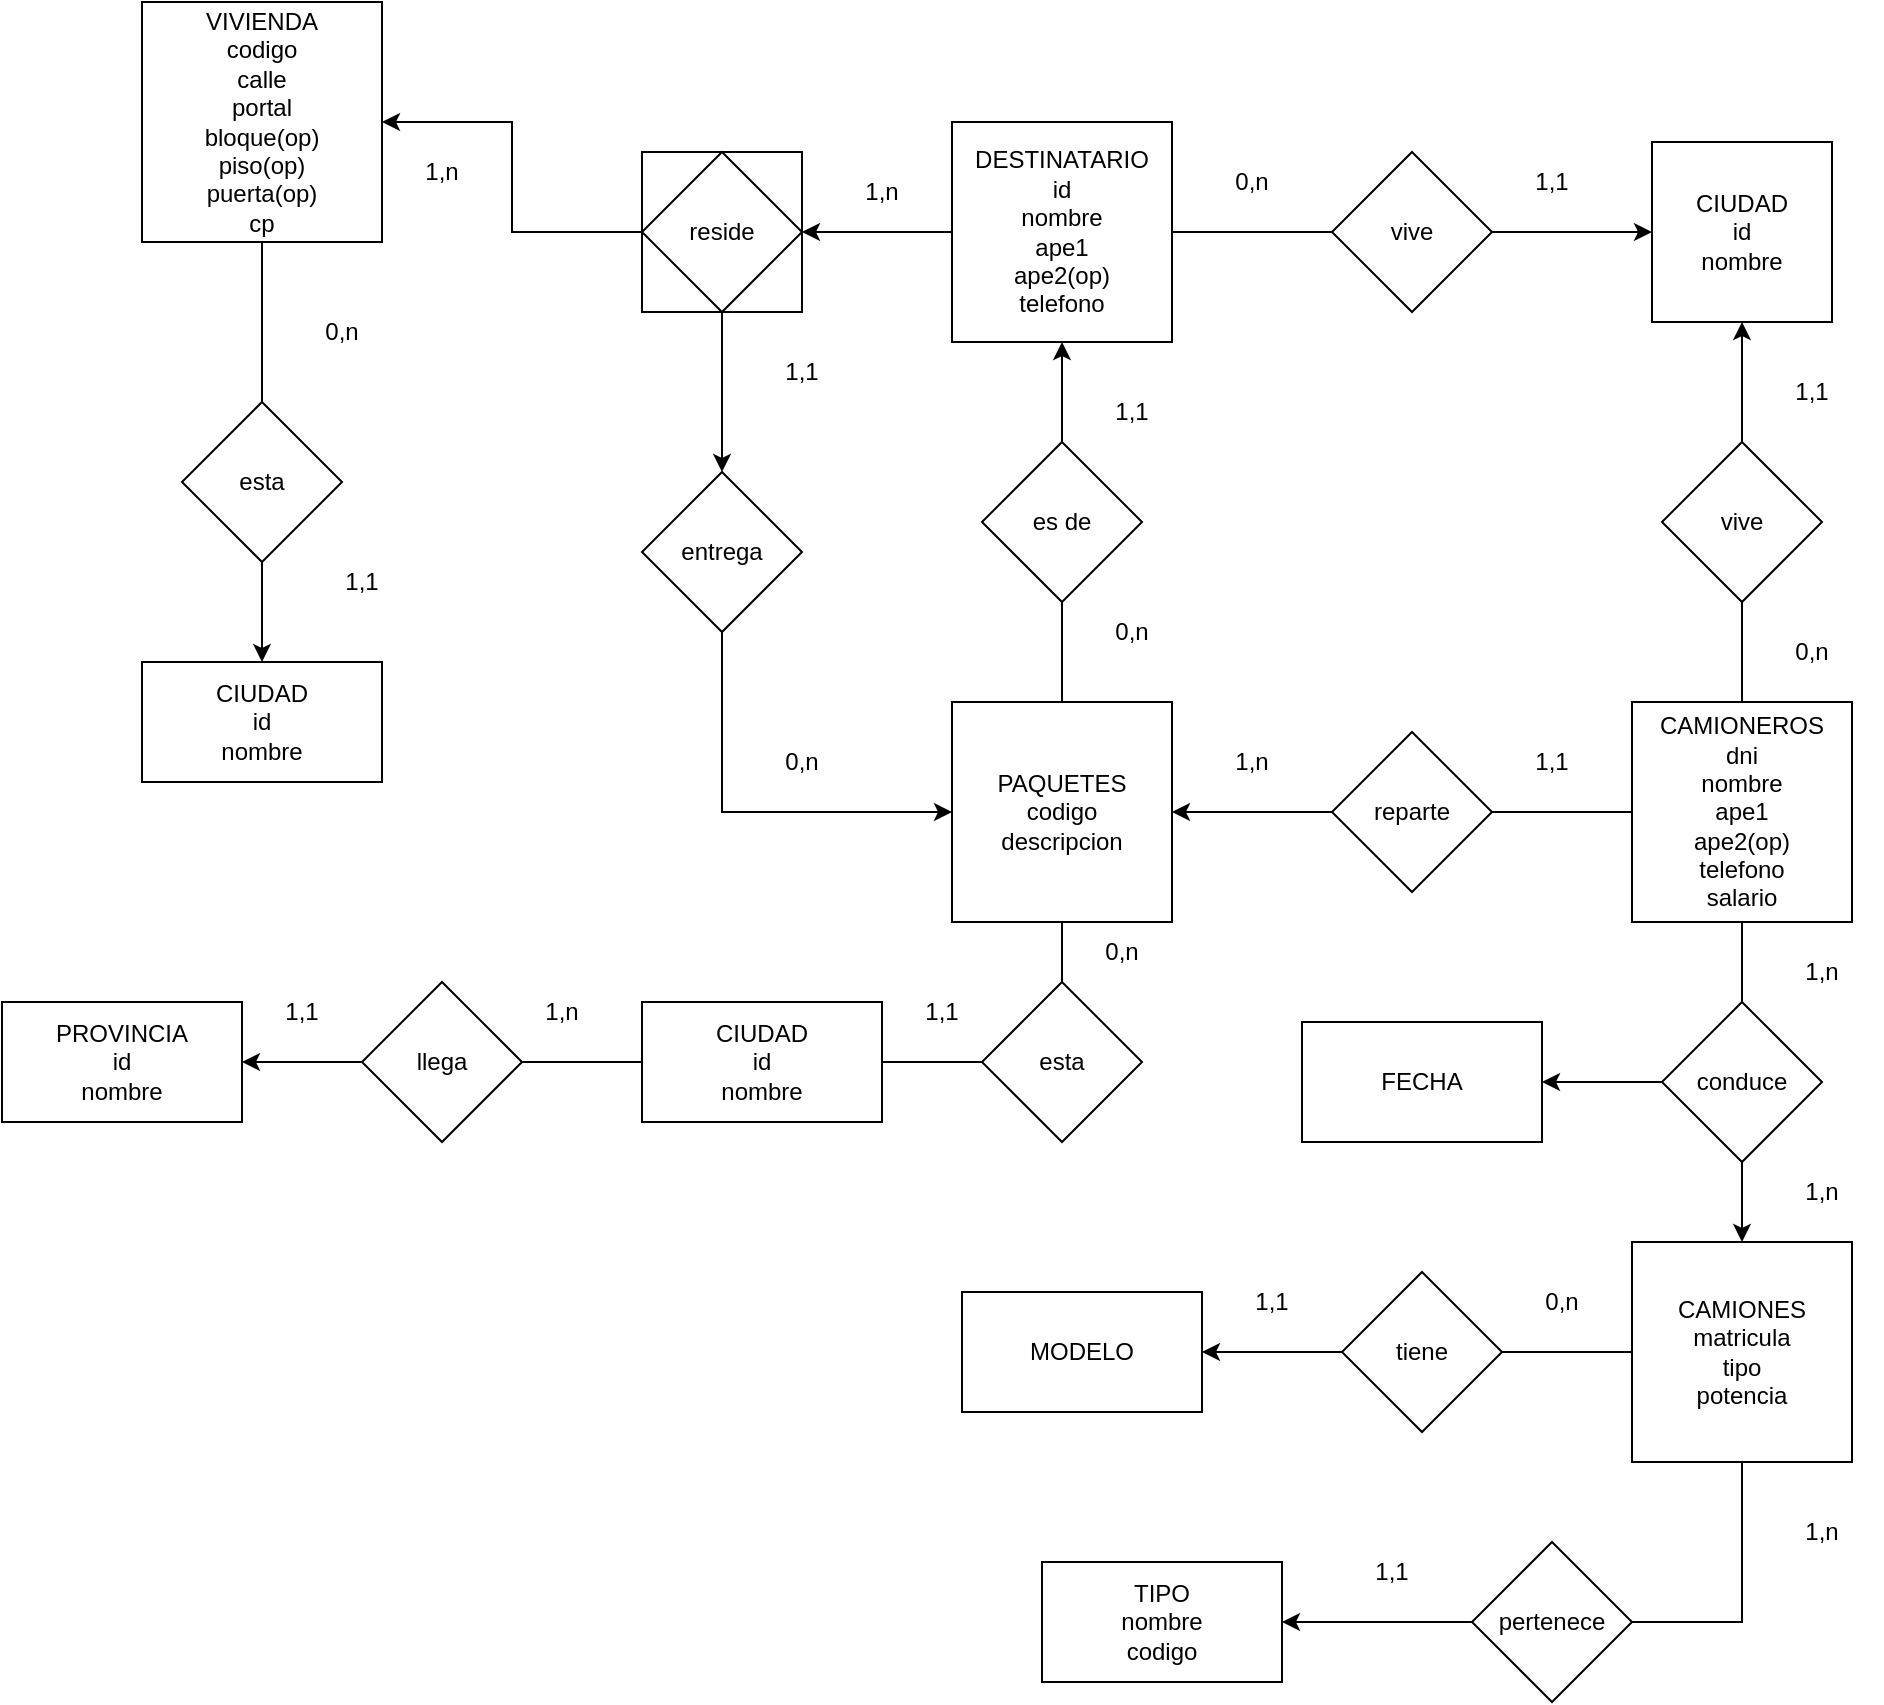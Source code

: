 <mxfile version="20.8.10" type="device"><diagram id="R2lEEEUBdFMjLlhIrx00" name="Page-1"><mxGraphModel dx="1688" dy="1029" grid="1" gridSize="10" guides="1" tooltips="1" connect="1" arrows="1" fold="1" page="1" pageScale="1" pageWidth="850" pageHeight="1100" math="0" shadow="0" extFonts="Permanent Marker^https://fonts.googleapis.com/css?family=Permanent+Marker"><root><mxCell id="0"/><mxCell id="1" parent="0"/><mxCell id="HMDXviRATjgL3UlO5eOh-4" value="" style="edgeStyle=orthogonalEdgeStyle;rounded=0;orthogonalLoop=1;jettySize=auto;html=1;startArrow=none;" edge="1" parent="1" source="HMDXviRATjgL3UlO5eOh-6" target="HMDXviRATjgL3UlO5eOh-3"><mxGeometry relative="1" as="geometry"/></mxCell><mxCell id="HMDXviRATjgL3UlO5eOh-15" style="edgeStyle=orthogonalEdgeStyle;rounded=0;orthogonalLoop=1;jettySize=auto;html=1;startArrow=none;" edge="1" parent="1" source="HMDXviRATjgL3UlO5eOh-16" target="HMDXviRATjgL3UlO5eOh-11"><mxGeometry relative="1" as="geometry"/></mxCell><mxCell id="HMDXviRATjgL3UlO5eOh-48" value="" style="edgeStyle=orthogonalEdgeStyle;rounded=0;orthogonalLoop=1;jettySize=auto;html=1;startArrow=none;" edge="1" parent="1" source="HMDXviRATjgL3UlO5eOh-49" target="HMDXviRATjgL3UlO5eOh-47"><mxGeometry relative="1" as="geometry"/></mxCell><mxCell id="HMDXviRATjgL3UlO5eOh-2" value="CAMIONEROS&lt;br&gt;dni&lt;br&gt;nombre&lt;br&gt;ape1&lt;br&gt;ape2(op)&lt;br&gt;telefono&lt;br&gt;salario" style="whiteSpace=wrap;html=1;aspect=fixed;" vertex="1" parent="1"><mxGeometry x="535" y="440" width="110" height="110" as="geometry"/></mxCell><mxCell id="HMDXviRATjgL3UlO5eOh-10" value="" style="edgeStyle=orthogonalEdgeStyle;rounded=0;orthogonalLoop=1;jettySize=auto;html=1;startArrow=none;" edge="1" parent="1" source="HMDXviRATjgL3UlO5eOh-24" target="HMDXviRATjgL3UlO5eOh-9"><mxGeometry relative="1" as="geometry"/></mxCell><mxCell id="HMDXviRATjgL3UlO5eOh-42" value="" style="edgeStyle=orthogonalEdgeStyle;rounded=0;orthogonalLoop=1;jettySize=auto;html=1;startArrow=none;" edge="1" parent="1" source="HMDXviRATjgL3UlO5eOh-89" target="HMDXviRATjgL3UlO5eOh-41"><mxGeometry relative="1" as="geometry"/></mxCell><mxCell id="HMDXviRATjgL3UlO5eOh-3" value="PAQUETES&lt;br&gt;codigo&lt;br&gt;descripcion" style="whiteSpace=wrap;html=1;aspect=fixed;" vertex="1" parent="1"><mxGeometry x="195" y="440" width="110" height="110" as="geometry"/></mxCell><mxCell id="HMDXviRATjgL3UlO5eOh-5" value="" style="edgeStyle=orthogonalEdgeStyle;rounded=0;orthogonalLoop=1;jettySize=auto;html=1;endArrow=none;" edge="1" parent="1" source="HMDXviRATjgL3UlO5eOh-2" target="HMDXviRATjgL3UlO5eOh-6"><mxGeometry relative="1" as="geometry"><mxPoint x="535" y="495.0" as="sourcePoint"/><mxPoint x="305" y="495.0" as="targetPoint"/></mxGeometry></mxCell><mxCell id="HMDXviRATjgL3UlO5eOh-6" value="reparte" style="rhombus;whiteSpace=wrap;html=1;" vertex="1" parent="1"><mxGeometry x="385" y="455" width="80" height="80" as="geometry"/></mxCell><mxCell id="HMDXviRATjgL3UlO5eOh-7" value="1,n" style="text;html=1;strokeColor=none;fillColor=none;align=center;verticalAlign=middle;whiteSpace=wrap;rounded=0;" vertex="1" parent="1"><mxGeometry x="315" y="455" width="60" height="30" as="geometry"/></mxCell><mxCell id="HMDXviRATjgL3UlO5eOh-8" value="1,1" style="text;html=1;strokeColor=none;fillColor=none;align=center;verticalAlign=middle;whiteSpace=wrap;rounded=0;" vertex="1" parent="1"><mxGeometry x="465" y="455" width="60" height="30" as="geometry"/></mxCell><mxCell id="HMDXviRATjgL3UlO5eOh-12" value="" style="edgeStyle=orthogonalEdgeStyle;rounded=0;orthogonalLoop=1;jettySize=auto;html=1;startArrow=none;" edge="1" parent="1" source="HMDXviRATjgL3UlO5eOh-13" target="HMDXviRATjgL3UlO5eOh-11"><mxGeometry relative="1" as="geometry"/></mxCell><mxCell id="HMDXviRATjgL3UlO5eOh-74" style="edgeStyle=orthogonalEdgeStyle;rounded=0;orthogonalLoop=1;jettySize=auto;html=1;entryX=1;entryY=0.5;entryDx=0;entryDy=0;" edge="1" parent="1" source="HMDXviRATjgL3UlO5eOh-9" target="HMDXviRATjgL3UlO5eOh-72"><mxGeometry relative="1" as="geometry"/></mxCell><mxCell id="HMDXviRATjgL3UlO5eOh-9" value="DESTINATARIO&lt;br&gt;id&lt;br&gt;nombre&lt;br&gt;ape1&lt;br&gt;ape2(op)&lt;br&gt;telefono" style="whiteSpace=wrap;html=1;aspect=fixed;" vertex="1" parent="1"><mxGeometry x="195" y="150" width="110" height="110" as="geometry"/></mxCell><mxCell id="HMDXviRATjgL3UlO5eOh-11" value="CIUDAD&lt;br&gt;id&lt;br&gt;nombre" style="whiteSpace=wrap;html=1;aspect=fixed;" vertex="1" parent="1"><mxGeometry x="545" y="160" width="90" height="90" as="geometry"/></mxCell><mxCell id="HMDXviRATjgL3UlO5eOh-14" value="" style="edgeStyle=orthogonalEdgeStyle;rounded=0;orthogonalLoop=1;jettySize=auto;html=1;endArrow=none;" edge="1" parent="1" source="HMDXviRATjgL3UlO5eOh-9" target="HMDXviRATjgL3UlO5eOh-13"><mxGeometry relative="1" as="geometry"><mxPoint x="305" y="205" as="sourcePoint"/><mxPoint x="545" y="205" as="targetPoint"/></mxGeometry></mxCell><mxCell id="HMDXviRATjgL3UlO5eOh-13" value="vive" style="rhombus;whiteSpace=wrap;html=1;" vertex="1" parent="1"><mxGeometry x="385" y="165" width="80" height="80" as="geometry"/></mxCell><mxCell id="HMDXviRATjgL3UlO5eOh-17" value="" style="edgeStyle=orthogonalEdgeStyle;rounded=0;orthogonalLoop=1;jettySize=auto;html=1;endArrow=none;" edge="1" parent="1" source="HMDXviRATjgL3UlO5eOh-2" target="HMDXviRATjgL3UlO5eOh-16"><mxGeometry relative="1" as="geometry"><mxPoint x="590" y="440.0" as="sourcePoint"/><mxPoint x="590" y="250.0" as="targetPoint"/></mxGeometry></mxCell><mxCell id="HMDXviRATjgL3UlO5eOh-16" value="vive" style="rhombus;whiteSpace=wrap;html=1;" vertex="1" parent="1"><mxGeometry x="550" y="310" width="80" height="80" as="geometry"/></mxCell><mxCell id="HMDXviRATjgL3UlO5eOh-18" value="1,1" style="text;html=1;strokeColor=none;fillColor=none;align=center;verticalAlign=middle;whiteSpace=wrap;rounded=0;" vertex="1" parent="1"><mxGeometry x="595" y="270" width="60" height="30" as="geometry"/></mxCell><mxCell id="HMDXviRATjgL3UlO5eOh-19" value="0,n" style="text;html=1;strokeColor=none;fillColor=none;align=center;verticalAlign=middle;whiteSpace=wrap;rounded=0;" vertex="1" parent="1"><mxGeometry x="595" y="400" width="60" height="30" as="geometry"/></mxCell><mxCell id="HMDXviRATjgL3UlO5eOh-20" value="1,1" style="text;html=1;strokeColor=none;fillColor=none;align=center;verticalAlign=middle;whiteSpace=wrap;rounded=0;" vertex="1" parent="1"><mxGeometry x="465" y="165" width="60" height="30" as="geometry"/></mxCell><mxCell id="HMDXviRATjgL3UlO5eOh-21" value="0,n" style="text;html=1;strokeColor=none;fillColor=none;align=center;verticalAlign=middle;whiteSpace=wrap;rounded=0;" vertex="1" parent="1"><mxGeometry x="315" y="165" width="60" height="30" as="geometry"/></mxCell><mxCell id="HMDXviRATjgL3UlO5eOh-22" value="0,n" style="text;html=1;strokeColor=none;fillColor=none;align=center;verticalAlign=middle;whiteSpace=wrap;rounded=0;" vertex="1" parent="1"><mxGeometry x="255" y="390" width="60" height="30" as="geometry"/></mxCell><mxCell id="HMDXviRATjgL3UlO5eOh-23" value="1,1" style="text;html=1;strokeColor=none;fillColor=none;align=center;verticalAlign=middle;whiteSpace=wrap;rounded=0;" vertex="1" parent="1"><mxGeometry x="255" y="280" width="60" height="30" as="geometry"/></mxCell><mxCell id="HMDXviRATjgL3UlO5eOh-25" value="" style="edgeStyle=orthogonalEdgeStyle;rounded=0;orthogonalLoop=1;jettySize=auto;html=1;endArrow=none;" edge="1" parent="1" source="HMDXviRATjgL3UlO5eOh-3" target="HMDXviRATjgL3UlO5eOh-24"><mxGeometry relative="1" as="geometry"><mxPoint x="250" y="440.0" as="sourcePoint"/><mxPoint x="250" y="260.0" as="targetPoint"/></mxGeometry></mxCell><mxCell id="HMDXviRATjgL3UlO5eOh-24" value="es de" style="rhombus;whiteSpace=wrap;html=1;" vertex="1" parent="1"><mxGeometry x="210" y="310" width="80" height="80" as="geometry"/></mxCell><mxCell id="HMDXviRATjgL3UlO5eOh-32" value="1,n" style="text;html=1;strokeColor=none;fillColor=none;align=center;verticalAlign=middle;whiteSpace=wrap;rounded=0;" vertex="1" parent="1"><mxGeometry x="130" y="170" width="60" height="30" as="geometry"/></mxCell><mxCell id="HMDXviRATjgL3UlO5eOh-41" value="PROVINCIA&lt;br&gt;id&lt;br&gt;nombre" style="whiteSpace=wrap;html=1;" vertex="1" parent="1"><mxGeometry x="-280" y="590" width="120" height="60" as="geometry"/></mxCell><mxCell id="HMDXviRATjgL3UlO5eOh-44" value="0,n" style="text;html=1;strokeColor=none;fillColor=none;align=center;verticalAlign=middle;whiteSpace=wrap;rounded=0;" vertex="1" parent="1"><mxGeometry x="250" y="550" width="60" height="30" as="geometry"/></mxCell><mxCell id="HMDXviRATjgL3UlO5eOh-45" value="1,1" style="text;html=1;strokeColor=none;fillColor=none;align=center;verticalAlign=middle;whiteSpace=wrap;rounded=0;" vertex="1" parent="1"><mxGeometry x="160" y="580" width="60" height="30" as="geometry"/></mxCell><mxCell id="HMDXviRATjgL3UlO5eOh-57" style="edgeStyle=orthogonalEdgeStyle;rounded=0;orthogonalLoop=1;jettySize=auto;html=1;entryX=1;entryY=0.5;entryDx=0;entryDy=0;startArrow=none;" edge="1" parent="1" source="HMDXviRATjgL3UlO5eOh-58" target="HMDXviRATjgL3UlO5eOh-56"><mxGeometry relative="1" as="geometry"/></mxCell><mxCell id="HMDXviRATjgL3UlO5eOh-63" value="" style="edgeStyle=orthogonalEdgeStyle;rounded=0;orthogonalLoop=1;jettySize=auto;html=1;startArrow=none;" edge="1" parent="1" source="HMDXviRATjgL3UlO5eOh-64" target="HMDXviRATjgL3UlO5eOh-62"><mxGeometry relative="1" as="geometry"><Array as="points"/></mxGeometry></mxCell><mxCell id="HMDXviRATjgL3UlO5eOh-47" value="CAMIONES&lt;br&gt;matricula&lt;br&gt;tipo&lt;br&gt;potencia" style="whiteSpace=wrap;html=1;aspect=fixed;" vertex="1" parent="1"><mxGeometry x="535" y="710" width="110" height="110" as="geometry"/></mxCell><mxCell id="HMDXviRATjgL3UlO5eOh-50" value="" style="edgeStyle=orthogonalEdgeStyle;rounded=0;orthogonalLoop=1;jettySize=auto;html=1;endArrow=none;" edge="1" parent="1" source="HMDXviRATjgL3UlO5eOh-2" target="HMDXviRATjgL3UlO5eOh-49"><mxGeometry relative="1" as="geometry"><mxPoint x="590" y="550.0" as="sourcePoint"/><mxPoint x="590" y="720.0" as="targetPoint"/></mxGeometry></mxCell><mxCell id="HMDXviRATjgL3UlO5eOh-96" value="" style="edgeStyle=orthogonalEdgeStyle;rounded=0;orthogonalLoop=1;jettySize=auto;html=1;" edge="1" parent="1" source="HMDXviRATjgL3UlO5eOh-49" target="HMDXviRATjgL3UlO5eOh-95"><mxGeometry relative="1" as="geometry"/></mxCell><mxCell id="HMDXviRATjgL3UlO5eOh-49" value="conduce" style="rhombus;whiteSpace=wrap;html=1;" vertex="1" parent="1"><mxGeometry x="550" y="590" width="80" height="80" as="geometry"/></mxCell><mxCell id="HMDXviRATjgL3UlO5eOh-51" value="1,n" style="text;html=1;strokeColor=none;fillColor=none;align=center;verticalAlign=middle;whiteSpace=wrap;rounded=0;" vertex="1" parent="1"><mxGeometry x="600" y="670" width="60" height="30" as="geometry"/></mxCell><mxCell id="HMDXviRATjgL3UlO5eOh-52" value="1,n" style="text;html=1;strokeColor=none;fillColor=none;align=center;verticalAlign=middle;whiteSpace=wrap;rounded=0;" vertex="1" parent="1"><mxGeometry x="600" y="560" width="60" height="30" as="geometry"/></mxCell><mxCell id="HMDXviRATjgL3UlO5eOh-53" value="" style="edgeStyle=orthogonalEdgeStyle;rounded=0;orthogonalLoop=1;jettySize=auto;html=1;endArrow=none;" edge="1" parent="1" source="HMDXviRATjgL3UlO5eOh-3" target="HMDXviRATjgL3UlO5eOh-43"><mxGeometry relative="1" as="geometry"><mxPoint x="250" y="550.0" as="sourcePoint"/><mxPoint x="250" y="730.0" as="targetPoint"/></mxGeometry></mxCell><mxCell id="HMDXviRATjgL3UlO5eOh-43" value="esta" style="rhombus;whiteSpace=wrap;html=1;" vertex="1" parent="1"><mxGeometry x="210" y="580" width="80" height="80" as="geometry"/></mxCell><mxCell id="HMDXviRATjgL3UlO5eOh-56" value="MODELO" style="whiteSpace=wrap;html=1;" vertex="1" parent="1"><mxGeometry x="200" y="735" width="120" height="60" as="geometry"/></mxCell><mxCell id="HMDXviRATjgL3UlO5eOh-59" value="" style="edgeStyle=orthogonalEdgeStyle;rounded=0;orthogonalLoop=1;jettySize=auto;html=1;entryX=1;entryY=0.5;entryDx=0;entryDy=0;endArrow=none;" edge="1" parent="1" source="HMDXviRATjgL3UlO5eOh-47" target="HMDXviRATjgL3UlO5eOh-58"><mxGeometry relative="1" as="geometry"><mxPoint x="535" y="765" as="sourcePoint"/><mxPoint x="320" y="765" as="targetPoint"/></mxGeometry></mxCell><mxCell id="HMDXviRATjgL3UlO5eOh-58" value="tiene" style="rhombus;whiteSpace=wrap;html=1;" vertex="1" parent="1"><mxGeometry x="390" y="725" width="80" height="80" as="geometry"/></mxCell><mxCell id="HMDXviRATjgL3UlO5eOh-60" value="1,1" style="text;html=1;strokeColor=none;fillColor=none;align=center;verticalAlign=middle;whiteSpace=wrap;rounded=0;" vertex="1" parent="1"><mxGeometry x="325" y="725" width="60" height="30" as="geometry"/></mxCell><mxCell id="HMDXviRATjgL3UlO5eOh-61" value="0,n" style="text;html=1;strokeColor=none;fillColor=none;align=center;verticalAlign=middle;whiteSpace=wrap;rounded=0;" vertex="1" parent="1"><mxGeometry x="470" y="725" width="60" height="30" as="geometry"/></mxCell><mxCell id="HMDXviRATjgL3UlO5eOh-62" value="TIPO&lt;br&gt;nombre&lt;br&gt;codigo" style="whiteSpace=wrap;html=1;" vertex="1" parent="1"><mxGeometry x="240" y="870" width="120" height="60" as="geometry"/></mxCell><mxCell id="HMDXviRATjgL3UlO5eOh-65" value="" style="edgeStyle=orthogonalEdgeStyle;rounded=0;orthogonalLoop=1;jettySize=auto;html=1;endArrow=none;" edge="1" parent="1" source="HMDXviRATjgL3UlO5eOh-47" target="HMDXviRATjgL3UlO5eOh-64"><mxGeometry relative="1" as="geometry"><mxPoint x="590" y="820" as="sourcePoint"/><mxPoint x="360" y="900.059" as="targetPoint"/><Array as="points"><mxPoint x="590" y="900"/></Array></mxGeometry></mxCell><mxCell id="HMDXviRATjgL3UlO5eOh-64" value="pertenece" style="rhombus;whiteSpace=wrap;html=1;" vertex="1" parent="1"><mxGeometry x="455" y="860" width="80" height="80" as="geometry"/></mxCell><mxCell id="HMDXviRATjgL3UlO5eOh-66" value="1,1" style="text;html=1;strokeColor=none;fillColor=none;align=center;verticalAlign=middle;whiteSpace=wrap;rounded=0;" vertex="1" parent="1"><mxGeometry x="385" y="860" width="60" height="30" as="geometry"/></mxCell><mxCell id="HMDXviRATjgL3UlO5eOh-67" value="1,n" style="text;html=1;strokeColor=none;fillColor=none;align=center;verticalAlign=middle;whiteSpace=wrap;rounded=0;" vertex="1" parent="1"><mxGeometry x="600" y="840" width="60" height="30" as="geometry"/></mxCell><mxCell id="HMDXviRATjgL3UlO5eOh-69" value="" style="whiteSpace=wrap;html=1;aspect=fixed;" vertex="1" parent="1"><mxGeometry x="40" y="165" width="80" height="80" as="geometry"/></mxCell><mxCell id="HMDXviRATjgL3UlO5eOh-77" value="" style="edgeStyle=orthogonalEdgeStyle;rounded=0;orthogonalLoop=1;jettySize=auto;html=1;startArrow=none;" edge="1" parent="1" source="HMDXviRATjgL3UlO5eOh-79" target="HMDXviRATjgL3UlO5eOh-76"><mxGeometry relative="1" as="geometry"/></mxCell><mxCell id="HMDXviRATjgL3UlO5eOh-71" value="VIVIENDA&lt;br&gt;codigo&lt;br&gt;calle&lt;br&gt;portal&lt;br&gt;bloque(op)&lt;br&gt;piso(op)&lt;br&gt;puerta(op)&lt;br&gt;cp" style="whiteSpace=wrap;html=1;" vertex="1" parent="1"><mxGeometry x="-210" y="90" width="120" height="120" as="geometry"/></mxCell><mxCell id="HMDXviRATjgL3UlO5eOh-75" style="edgeStyle=orthogonalEdgeStyle;rounded=0;orthogonalLoop=1;jettySize=auto;html=1;entryX=1;entryY=0.5;entryDx=0;entryDy=0;" edge="1" parent="1" source="HMDXviRATjgL3UlO5eOh-72" target="HMDXviRATjgL3UlO5eOh-71"><mxGeometry relative="1" as="geometry"/></mxCell><mxCell id="HMDXviRATjgL3UlO5eOh-85" value="" style="edgeStyle=orthogonalEdgeStyle;rounded=0;orthogonalLoop=1;jettySize=auto;html=1;" edge="1" parent="1" source="HMDXviRATjgL3UlO5eOh-72" target="HMDXviRATjgL3UlO5eOh-84"><mxGeometry relative="1" as="geometry"/></mxCell><mxCell id="HMDXviRATjgL3UlO5eOh-72" value="reside" style="rhombus;whiteSpace=wrap;html=1;" vertex="1" parent="1"><mxGeometry x="40" y="165" width="80" height="80" as="geometry"/></mxCell><mxCell id="HMDXviRATjgL3UlO5eOh-73" value="1,n" style="text;html=1;strokeColor=none;fillColor=none;align=center;verticalAlign=middle;whiteSpace=wrap;rounded=0;" vertex="1" parent="1"><mxGeometry x="-90" y="160" width="60" height="30" as="geometry"/></mxCell><mxCell id="HMDXviRATjgL3UlO5eOh-76" value="CIUDAD&lt;br&gt;id&lt;br&gt;nombre" style="whiteSpace=wrap;html=1;" vertex="1" parent="1"><mxGeometry x="-210" y="420" width="120" height="60" as="geometry"/></mxCell><mxCell id="HMDXviRATjgL3UlO5eOh-78" value="" style="edgeStyle=orthogonalEdgeStyle;rounded=0;orthogonalLoop=1;jettySize=auto;html=1;endArrow=none;" edge="1" parent="1" source="HMDXviRATjgL3UlO5eOh-71" target="HMDXviRATjgL3UlO5eOh-79"><mxGeometry relative="1" as="geometry"><mxPoint y="150" as="sourcePoint"/><mxPoint y="290.0" as="targetPoint"/></mxGeometry></mxCell><mxCell id="HMDXviRATjgL3UlO5eOh-79" value="esta" style="rhombus;whiteSpace=wrap;html=1;" vertex="1" parent="1"><mxGeometry x="-190" y="290" width="80" height="80" as="geometry"/></mxCell><mxCell id="HMDXviRATjgL3UlO5eOh-80" value="1,1" style="text;html=1;strokeColor=none;fillColor=none;align=center;verticalAlign=middle;whiteSpace=wrap;rounded=0;" vertex="1" parent="1"><mxGeometry x="-130" y="365" width="60" height="30" as="geometry"/></mxCell><mxCell id="HMDXviRATjgL3UlO5eOh-81" value="0,n" style="text;html=1;strokeColor=none;fillColor=none;align=center;verticalAlign=middle;whiteSpace=wrap;rounded=0;" vertex="1" parent="1"><mxGeometry x="-140" y="240" width="60" height="30" as="geometry"/></mxCell><mxCell id="HMDXviRATjgL3UlO5eOh-86" style="edgeStyle=orthogonalEdgeStyle;rounded=0;orthogonalLoop=1;jettySize=auto;html=1;entryX=0;entryY=0.5;entryDx=0;entryDy=0;exitX=0.5;exitY=1;exitDx=0;exitDy=0;" edge="1" parent="1" source="HMDXviRATjgL3UlO5eOh-84" target="HMDXviRATjgL3UlO5eOh-3"><mxGeometry relative="1" as="geometry"/></mxCell><mxCell id="HMDXviRATjgL3UlO5eOh-84" value="entrega" style="rhombus;whiteSpace=wrap;html=1;" vertex="1" parent="1"><mxGeometry x="40" y="325" width="80" height="80" as="geometry"/></mxCell><mxCell id="HMDXviRATjgL3UlO5eOh-87" value="0,n" style="text;html=1;strokeColor=none;fillColor=none;align=center;verticalAlign=middle;whiteSpace=wrap;rounded=0;" vertex="1" parent="1"><mxGeometry x="90" y="455" width="60" height="30" as="geometry"/></mxCell><mxCell id="HMDXviRATjgL3UlO5eOh-88" value="1,1" style="text;html=1;strokeColor=none;fillColor=none;align=center;verticalAlign=middle;whiteSpace=wrap;rounded=0;" vertex="1" parent="1"><mxGeometry x="90" y="260" width="60" height="30" as="geometry"/></mxCell><mxCell id="HMDXviRATjgL3UlO5eOh-90" value="" style="edgeStyle=orthogonalEdgeStyle;rounded=0;orthogonalLoop=1;jettySize=auto;html=1;startArrow=none;endArrow=none;" edge="1" parent="1" source="HMDXviRATjgL3UlO5eOh-92" target="HMDXviRATjgL3UlO5eOh-89"><mxGeometry relative="1" as="geometry"><mxPoint x="210" y="620.0" as="sourcePoint"/><mxPoint x="-160" y="620.0" as="targetPoint"/></mxGeometry></mxCell><mxCell id="HMDXviRATjgL3UlO5eOh-89" value="llega" style="rhombus;whiteSpace=wrap;html=1;" vertex="1" parent="1"><mxGeometry x="-100" y="580" width="80" height="80" as="geometry"/></mxCell><mxCell id="HMDXviRATjgL3UlO5eOh-91" value="" style="edgeStyle=orthogonalEdgeStyle;rounded=0;orthogonalLoop=1;jettySize=auto;html=1;startArrow=none;endArrow=none;" edge="1" parent="1" source="HMDXviRATjgL3UlO5eOh-43" target="HMDXviRATjgL3UlO5eOh-92"><mxGeometry relative="1" as="geometry"><mxPoint x="210" y="620.0" as="sourcePoint"/><mxPoint x="-10" y="620.0" as="targetPoint"/></mxGeometry></mxCell><mxCell id="HMDXviRATjgL3UlO5eOh-92" value="CIUDAD&lt;br&gt;id&lt;br&gt;nombre" style="rounded=0;whiteSpace=wrap;html=1;" vertex="1" parent="1"><mxGeometry x="40" y="590" width="120" height="60" as="geometry"/></mxCell><mxCell id="HMDXviRATjgL3UlO5eOh-93" value="1,1" style="text;html=1;strokeColor=none;fillColor=none;align=center;verticalAlign=middle;whiteSpace=wrap;rounded=0;" vertex="1" parent="1"><mxGeometry x="-160" y="580" width="60" height="30" as="geometry"/></mxCell><mxCell id="HMDXviRATjgL3UlO5eOh-94" value="1,n" style="text;html=1;strokeColor=none;fillColor=none;align=center;verticalAlign=middle;whiteSpace=wrap;rounded=0;" vertex="1" parent="1"><mxGeometry x="-30" y="580" width="60" height="30" as="geometry"/></mxCell><mxCell id="HMDXviRATjgL3UlO5eOh-95" value="FECHA" style="whiteSpace=wrap;html=1;" vertex="1" parent="1"><mxGeometry x="370" y="600" width="120" height="60" as="geometry"/></mxCell></root></mxGraphModel></diagram></mxfile>